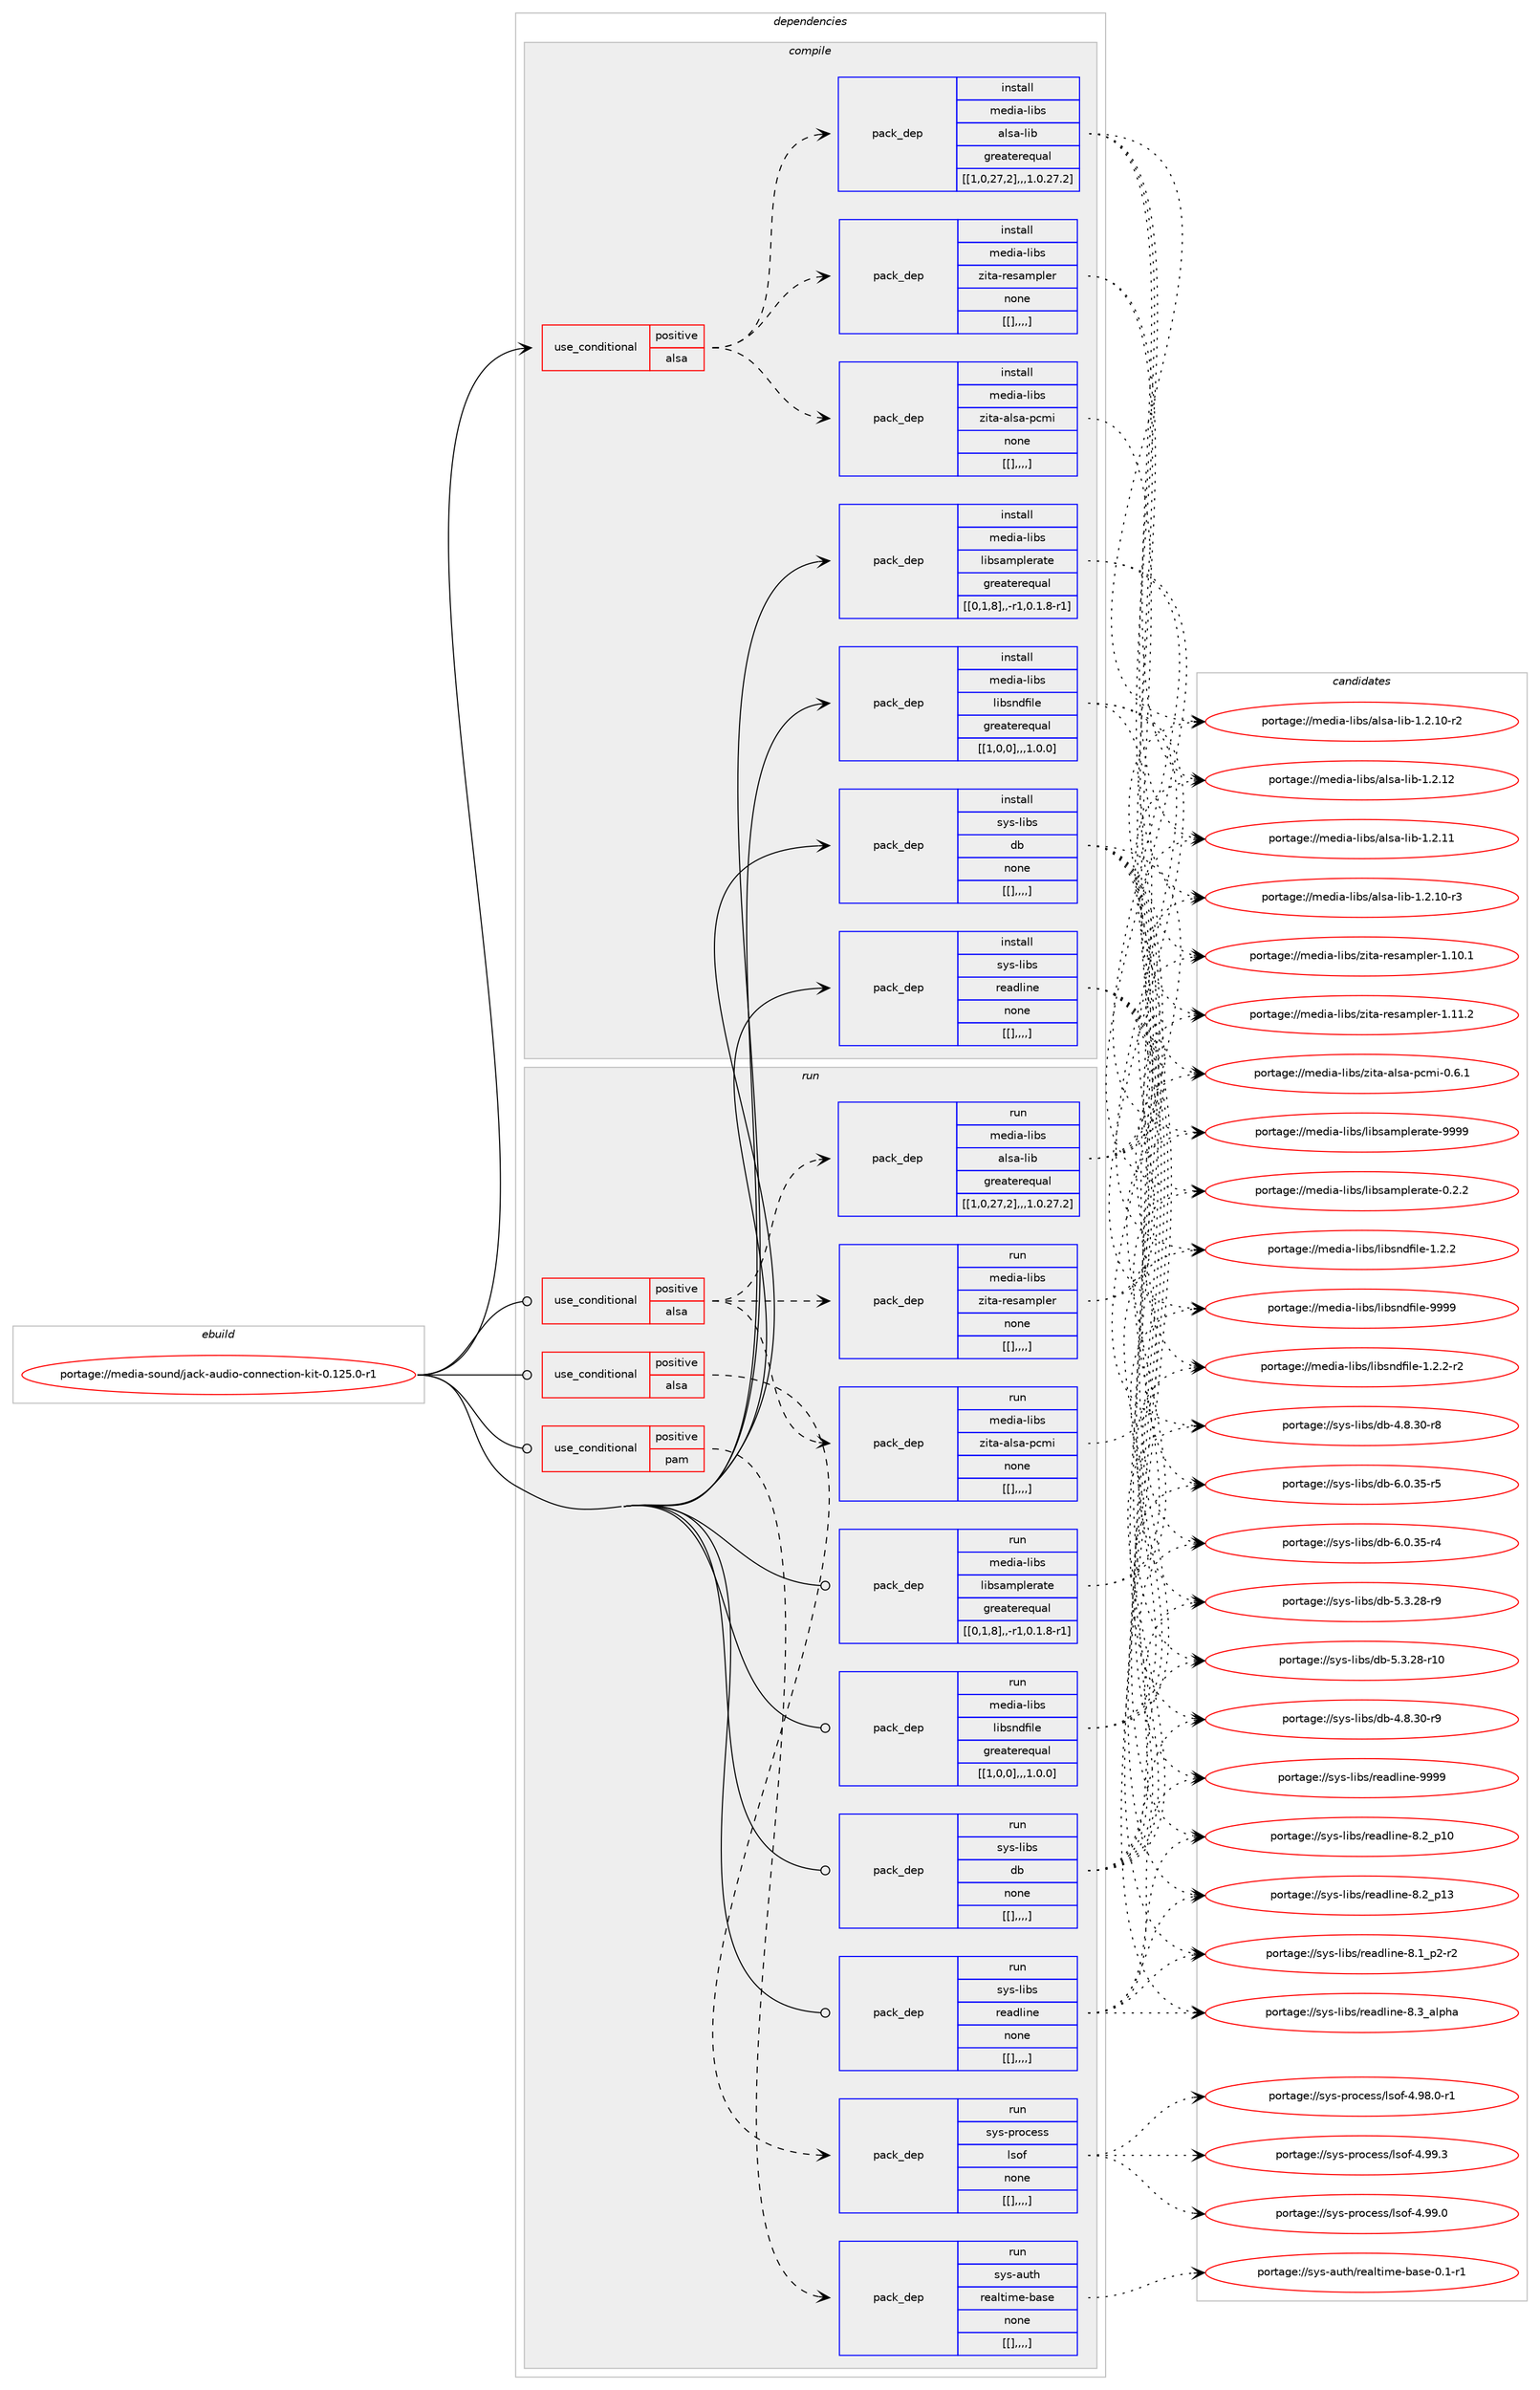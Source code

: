 digraph prolog {

# *************
# Graph options
# *************

newrank=true;
concentrate=true;
compound=true;
graph [rankdir=LR,fontname=Helvetica,fontsize=10,ranksep=1.5];#, ranksep=2.5, nodesep=0.2];
edge  [arrowhead=vee];
node  [fontname=Helvetica,fontsize=10];

# **********
# The ebuild
# **********

subgraph cluster_leftcol {
color=gray;
label=<<i>ebuild</i>>;
id [label="portage://media-sound/jack-audio-connection-kit-0.125.0-r1", color=red, width=4, href="../media-sound/jack-audio-connection-kit-0.125.0-r1.svg"];
}

# ****************
# The dependencies
# ****************

subgraph cluster_midcol {
color=gray;
label=<<i>dependencies</i>>;
subgraph cluster_compile {
fillcolor="#eeeeee";
style=filled;
label=<<i>compile</i>>;
subgraph cond83667 {
dependency326334 [label=<<TABLE BORDER="0" CELLBORDER="1" CELLSPACING="0" CELLPADDING="4"><TR><TD ROWSPAN="3" CELLPADDING="10">use_conditional</TD></TR><TR><TD>positive</TD></TR><TR><TD>alsa</TD></TR></TABLE>>, shape=none, color=red];
subgraph pack240177 {
dependency326335 [label=<<TABLE BORDER="0" CELLBORDER="1" CELLSPACING="0" CELLPADDING="4" WIDTH="220"><TR><TD ROWSPAN="6" CELLPADDING="30">pack_dep</TD></TR><TR><TD WIDTH="110">install</TD></TR><TR><TD>media-libs</TD></TR><TR><TD>alsa-lib</TD></TR><TR><TD>greaterequal</TD></TR><TR><TD>[[1,0,27,2],,,1.0.27.2]</TD></TR></TABLE>>, shape=none, color=blue];
}
dependency326334:e -> dependency326335:w [weight=20,style="dashed",arrowhead="vee"];
subgraph pack240178 {
dependency326336 [label=<<TABLE BORDER="0" CELLBORDER="1" CELLSPACING="0" CELLPADDING="4" WIDTH="220"><TR><TD ROWSPAN="6" CELLPADDING="30">pack_dep</TD></TR><TR><TD WIDTH="110">install</TD></TR><TR><TD>media-libs</TD></TR><TR><TD>zita-resampler</TD></TR><TR><TD>none</TD></TR><TR><TD>[[],,,,]</TD></TR></TABLE>>, shape=none, color=blue];
}
dependency326334:e -> dependency326336:w [weight=20,style="dashed",arrowhead="vee"];
subgraph pack240179 {
dependency326337 [label=<<TABLE BORDER="0" CELLBORDER="1" CELLSPACING="0" CELLPADDING="4" WIDTH="220"><TR><TD ROWSPAN="6" CELLPADDING="30">pack_dep</TD></TR><TR><TD WIDTH="110">install</TD></TR><TR><TD>media-libs</TD></TR><TR><TD>zita-alsa-pcmi</TD></TR><TR><TD>none</TD></TR><TR><TD>[[],,,,]</TD></TR></TABLE>>, shape=none, color=blue];
}
dependency326334:e -> dependency326337:w [weight=20,style="dashed",arrowhead="vee"];
}
id:e -> dependency326334:w [weight=20,style="solid",arrowhead="vee"];
subgraph pack240180 {
dependency326338 [label=<<TABLE BORDER="0" CELLBORDER="1" CELLSPACING="0" CELLPADDING="4" WIDTH="220"><TR><TD ROWSPAN="6" CELLPADDING="30">pack_dep</TD></TR><TR><TD WIDTH="110">install</TD></TR><TR><TD>media-libs</TD></TR><TR><TD>libsamplerate</TD></TR><TR><TD>greaterequal</TD></TR><TR><TD>[[0,1,8],,-r1,0.1.8-r1]</TD></TR></TABLE>>, shape=none, color=blue];
}
id:e -> dependency326338:w [weight=20,style="solid",arrowhead="vee"];
subgraph pack240181 {
dependency326339 [label=<<TABLE BORDER="0" CELLBORDER="1" CELLSPACING="0" CELLPADDING="4" WIDTH="220"><TR><TD ROWSPAN="6" CELLPADDING="30">pack_dep</TD></TR><TR><TD WIDTH="110">install</TD></TR><TR><TD>media-libs</TD></TR><TR><TD>libsndfile</TD></TR><TR><TD>greaterequal</TD></TR><TR><TD>[[1,0,0],,,1.0.0]</TD></TR></TABLE>>, shape=none, color=blue];
}
id:e -> dependency326339:w [weight=20,style="solid",arrowhead="vee"];
subgraph pack240182 {
dependency326340 [label=<<TABLE BORDER="0" CELLBORDER="1" CELLSPACING="0" CELLPADDING="4" WIDTH="220"><TR><TD ROWSPAN="6" CELLPADDING="30">pack_dep</TD></TR><TR><TD WIDTH="110">install</TD></TR><TR><TD>sys-libs</TD></TR><TR><TD>db</TD></TR><TR><TD>none</TD></TR><TR><TD>[[],,,,]</TD></TR></TABLE>>, shape=none, color=blue];
}
id:e -> dependency326340:w [weight=20,style="solid",arrowhead="vee"];
subgraph pack240183 {
dependency326341 [label=<<TABLE BORDER="0" CELLBORDER="1" CELLSPACING="0" CELLPADDING="4" WIDTH="220"><TR><TD ROWSPAN="6" CELLPADDING="30">pack_dep</TD></TR><TR><TD WIDTH="110">install</TD></TR><TR><TD>sys-libs</TD></TR><TR><TD>readline</TD></TR><TR><TD>none</TD></TR><TR><TD>[[],,,,]</TD></TR></TABLE>>, shape=none, color=blue];
}
id:e -> dependency326341:w [weight=20,style="solid",arrowhead="vee"];
}
subgraph cluster_compileandrun {
fillcolor="#eeeeee";
style=filled;
label=<<i>compile and run</i>>;
}
subgraph cluster_run {
fillcolor="#eeeeee";
style=filled;
label=<<i>run</i>>;
subgraph cond83668 {
dependency326342 [label=<<TABLE BORDER="0" CELLBORDER="1" CELLSPACING="0" CELLPADDING="4"><TR><TD ROWSPAN="3" CELLPADDING="10">use_conditional</TD></TR><TR><TD>positive</TD></TR><TR><TD>alsa</TD></TR></TABLE>>, shape=none, color=red];
subgraph pack240184 {
dependency326343 [label=<<TABLE BORDER="0" CELLBORDER="1" CELLSPACING="0" CELLPADDING="4" WIDTH="220"><TR><TD ROWSPAN="6" CELLPADDING="30">pack_dep</TD></TR><TR><TD WIDTH="110">run</TD></TR><TR><TD>media-libs</TD></TR><TR><TD>alsa-lib</TD></TR><TR><TD>greaterequal</TD></TR><TR><TD>[[1,0,27,2],,,1.0.27.2]</TD></TR></TABLE>>, shape=none, color=blue];
}
dependency326342:e -> dependency326343:w [weight=20,style="dashed",arrowhead="vee"];
subgraph pack240185 {
dependency326344 [label=<<TABLE BORDER="0" CELLBORDER="1" CELLSPACING="0" CELLPADDING="4" WIDTH="220"><TR><TD ROWSPAN="6" CELLPADDING="30">pack_dep</TD></TR><TR><TD WIDTH="110">run</TD></TR><TR><TD>media-libs</TD></TR><TR><TD>zita-resampler</TD></TR><TR><TD>none</TD></TR><TR><TD>[[],,,,]</TD></TR></TABLE>>, shape=none, color=blue];
}
dependency326342:e -> dependency326344:w [weight=20,style="dashed",arrowhead="vee"];
subgraph pack240186 {
dependency326345 [label=<<TABLE BORDER="0" CELLBORDER="1" CELLSPACING="0" CELLPADDING="4" WIDTH="220"><TR><TD ROWSPAN="6" CELLPADDING="30">pack_dep</TD></TR><TR><TD WIDTH="110">run</TD></TR><TR><TD>media-libs</TD></TR><TR><TD>zita-alsa-pcmi</TD></TR><TR><TD>none</TD></TR><TR><TD>[[],,,,]</TD></TR></TABLE>>, shape=none, color=blue];
}
dependency326342:e -> dependency326345:w [weight=20,style="dashed",arrowhead="vee"];
}
id:e -> dependency326342:w [weight=20,style="solid",arrowhead="odot"];
subgraph cond83669 {
dependency326346 [label=<<TABLE BORDER="0" CELLBORDER="1" CELLSPACING="0" CELLPADDING="4"><TR><TD ROWSPAN="3" CELLPADDING="10">use_conditional</TD></TR><TR><TD>positive</TD></TR><TR><TD>alsa</TD></TR></TABLE>>, shape=none, color=red];
subgraph pack240187 {
dependency326347 [label=<<TABLE BORDER="0" CELLBORDER="1" CELLSPACING="0" CELLPADDING="4" WIDTH="220"><TR><TD ROWSPAN="6" CELLPADDING="30">pack_dep</TD></TR><TR><TD WIDTH="110">run</TD></TR><TR><TD>sys-process</TD></TR><TR><TD>lsof</TD></TR><TR><TD>none</TD></TR><TR><TD>[[],,,,]</TD></TR></TABLE>>, shape=none, color=blue];
}
dependency326346:e -> dependency326347:w [weight=20,style="dashed",arrowhead="vee"];
}
id:e -> dependency326346:w [weight=20,style="solid",arrowhead="odot"];
subgraph cond83670 {
dependency326348 [label=<<TABLE BORDER="0" CELLBORDER="1" CELLSPACING="0" CELLPADDING="4"><TR><TD ROWSPAN="3" CELLPADDING="10">use_conditional</TD></TR><TR><TD>positive</TD></TR><TR><TD>pam</TD></TR></TABLE>>, shape=none, color=red];
subgraph pack240188 {
dependency326349 [label=<<TABLE BORDER="0" CELLBORDER="1" CELLSPACING="0" CELLPADDING="4" WIDTH="220"><TR><TD ROWSPAN="6" CELLPADDING="30">pack_dep</TD></TR><TR><TD WIDTH="110">run</TD></TR><TR><TD>sys-auth</TD></TR><TR><TD>realtime-base</TD></TR><TR><TD>none</TD></TR><TR><TD>[[],,,,]</TD></TR></TABLE>>, shape=none, color=blue];
}
dependency326348:e -> dependency326349:w [weight=20,style="dashed",arrowhead="vee"];
}
id:e -> dependency326348:w [weight=20,style="solid",arrowhead="odot"];
subgraph pack240189 {
dependency326350 [label=<<TABLE BORDER="0" CELLBORDER="1" CELLSPACING="0" CELLPADDING="4" WIDTH="220"><TR><TD ROWSPAN="6" CELLPADDING="30">pack_dep</TD></TR><TR><TD WIDTH="110">run</TD></TR><TR><TD>media-libs</TD></TR><TR><TD>libsamplerate</TD></TR><TR><TD>greaterequal</TD></TR><TR><TD>[[0,1,8],,-r1,0.1.8-r1]</TD></TR></TABLE>>, shape=none, color=blue];
}
id:e -> dependency326350:w [weight=20,style="solid",arrowhead="odot"];
subgraph pack240190 {
dependency326351 [label=<<TABLE BORDER="0" CELLBORDER="1" CELLSPACING="0" CELLPADDING="4" WIDTH="220"><TR><TD ROWSPAN="6" CELLPADDING="30">pack_dep</TD></TR><TR><TD WIDTH="110">run</TD></TR><TR><TD>media-libs</TD></TR><TR><TD>libsndfile</TD></TR><TR><TD>greaterequal</TD></TR><TR><TD>[[1,0,0],,,1.0.0]</TD></TR></TABLE>>, shape=none, color=blue];
}
id:e -> dependency326351:w [weight=20,style="solid",arrowhead="odot"];
subgraph pack240191 {
dependency326352 [label=<<TABLE BORDER="0" CELLBORDER="1" CELLSPACING="0" CELLPADDING="4" WIDTH="220"><TR><TD ROWSPAN="6" CELLPADDING="30">pack_dep</TD></TR><TR><TD WIDTH="110">run</TD></TR><TR><TD>sys-libs</TD></TR><TR><TD>db</TD></TR><TR><TD>none</TD></TR><TR><TD>[[],,,,]</TD></TR></TABLE>>, shape=none, color=blue];
}
id:e -> dependency326352:w [weight=20,style="solid",arrowhead="odot"];
subgraph pack240192 {
dependency326353 [label=<<TABLE BORDER="0" CELLBORDER="1" CELLSPACING="0" CELLPADDING="4" WIDTH="220"><TR><TD ROWSPAN="6" CELLPADDING="30">pack_dep</TD></TR><TR><TD WIDTH="110">run</TD></TR><TR><TD>sys-libs</TD></TR><TR><TD>readline</TD></TR><TR><TD>none</TD></TR><TR><TD>[[],,,,]</TD></TR></TABLE>>, shape=none, color=blue];
}
id:e -> dependency326353:w [weight=20,style="solid",arrowhead="odot"];
}
}

# **************
# The candidates
# **************

subgraph cluster_choices {
rank=same;
color=gray;
label=<<i>candidates</i>>;

subgraph choice240177 {
color=black;
nodesep=1;
choice109101100105974510810598115479710811597451081059845494650464950 [label="portage://media-libs/alsa-lib-1.2.12", color=red, width=4,href="../media-libs/alsa-lib-1.2.12.svg"];
choice109101100105974510810598115479710811597451081059845494650464949 [label="portage://media-libs/alsa-lib-1.2.11", color=red, width=4,href="../media-libs/alsa-lib-1.2.11.svg"];
choice1091011001059745108105981154797108115974510810598454946504649484511451 [label="portage://media-libs/alsa-lib-1.2.10-r3", color=red, width=4,href="../media-libs/alsa-lib-1.2.10-r3.svg"];
choice1091011001059745108105981154797108115974510810598454946504649484511450 [label="portage://media-libs/alsa-lib-1.2.10-r2", color=red, width=4,href="../media-libs/alsa-lib-1.2.10-r2.svg"];
dependency326335:e -> choice109101100105974510810598115479710811597451081059845494650464950:w [style=dotted,weight="100"];
dependency326335:e -> choice109101100105974510810598115479710811597451081059845494650464949:w [style=dotted,weight="100"];
dependency326335:e -> choice1091011001059745108105981154797108115974510810598454946504649484511451:w [style=dotted,weight="100"];
dependency326335:e -> choice1091011001059745108105981154797108115974510810598454946504649484511450:w [style=dotted,weight="100"];
}
subgraph choice240178 {
color=black;
nodesep=1;
choice1091011001059745108105981154712210511697451141011159710911210810111445494649494650 [label="portage://media-libs/zita-resampler-1.11.2", color=red, width=4,href="../media-libs/zita-resampler-1.11.2.svg"];
choice1091011001059745108105981154712210511697451141011159710911210810111445494649484649 [label="portage://media-libs/zita-resampler-1.10.1", color=red, width=4,href="../media-libs/zita-resampler-1.10.1.svg"];
dependency326336:e -> choice1091011001059745108105981154712210511697451141011159710911210810111445494649494650:w [style=dotted,weight="100"];
dependency326336:e -> choice1091011001059745108105981154712210511697451141011159710911210810111445494649484649:w [style=dotted,weight="100"];
}
subgraph choice240179 {
color=black;
nodesep=1;
choice10910110010597451081059811547122105116974597108115974511299109105454846544649 [label="portage://media-libs/zita-alsa-pcmi-0.6.1", color=red, width=4,href="../media-libs/zita-alsa-pcmi-0.6.1.svg"];
dependency326337:e -> choice10910110010597451081059811547122105116974597108115974511299109105454846544649:w [style=dotted,weight="100"];
}
subgraph choice240180 {
color=black;
nodesep=1;
choice109101100105974510810598115471081059811597109112108101114971161014557575757 [label="portage://media-libs/libsamplerate-9999", color=red, width=4,href="../media-libs/libsamplerate-9999.svg"];
choice10910110010597451081059811547108105981159710911210810111497116101454846504650 [label="portage://media-libs/libsamplerate-0.2.2", color=red, width=4,href="../media-libs/libsamplerate-0.2.2.svg"];
dependency326338:e -> choice109101100105974510810598115471081059811597109112108101114971161014557575757:w [style=dotted,weight="100"];
dependency326338:e -> choice10910110010597451081059811547108105981159710911210810111497116101454846504650:w [style=dotted,weight="100"];
}
subgraph choice240181 {
color=black;
nodesep=1;
choice10910110010597451081059811547108105981151101001021051081014557575757 [label="portage://media-libs/libsndfile-9999", color=red, width=4,href="../media-libs/libsndfile-9999.svg"];
choice10910110010597451081059811547108105981151101001021051081014549465046504511450 [label="portage://media-libs/libsndfile-1.2.2-r2", color=red, width=4,href="../media-libs/libsndfile-1.2.2-r2.svg"];
choice1091011001059745108105981154710810598115110100102105108101454946504650 [label="portage://media-libs/libsndfile-1.2.2", color=red, width=4,href="../media-libs/libsndfile-1.2.2.svg"];
dependency326339:e -> choice10910110010597451081059811547108105981151101001021051081014557575757:w [style=dotted,weight="100"];
dependency326339:e -> choice10910110010597451081059811547108105981151101001021051081014549465046504511450:w [style=dotted,weight="100"];
dependency326339:e -> choice1091011001059745108105981154710810598115110100102105108101454946504650:w [style=dotted,weight="100"];
}
subgraph choice240182 {
color=black;
nodesep=1;
choice11512111545108105981154710098455446484651534511453 [label="portage://sys-libs/db-6.0.35-r5", color=red, width=4,href="../sys-libs/db-6.0.35-r5.svg"];
choice11512111545108105981154710098455446484651534511452 [label="portage://sys-libs/db-6.0.35-r4", color=red, width=4,href="../sys-libs/db-6.0.35-r4.svg"];
choice11512111545108105981154710098455346514650564511457 [label="portage://sys-libs/db-5.3.28-r9", color=red, width=4,href="../sys-libs/db-5.3.28-r9.svg"];
choice1151211154510810598115471009845534651465056451144948 [label="portage://sys-libs/db-5.3.28-r10", color=red, width=4,href="../sys-libs/db-5.3.28-r10.svg"];
choice11512111545108105981154710098455246564651484511457 [label="portage://sys-libs/db-4.8.30-r9", color=red, width=4,href="../sys-libs/db-4.8.30-r9.svg"];
choice11512111545108105981154710098455246564651484511456 [label="portage://sys-libs/db-4.8.30-r8", color=red, width=4,href="../sys-libs/db-4.8.30-r8.svg"];
dependency326340:e -> choice11512111545108105981154710098455446484651534511453:w [style=dotted,weight="100"];
dependency326340:e -> choice11512111545108105981154710098455446484651534511452:w [style=dotted,weight="100"];
dependency326340:e -> choice11512111545108105981154710098455346514650564511457:w [style=dotted,weight="100"];
dependency326340:e -> choice1151211154510810598115471009845534651465056451144948:w [style=dotted,weight="100"];
dependency326340:e -> choice11512111545108105981154710098455246564651484511457:w [style=dotted,weight="100"];
dependency326340:e -> choice11512111545108105981154710098455246564651484511456:w [style=dotted,weight="100"];
}
subgraph choice240183 {
color=black;
nodesep=1;
choice115121115451081059811547114101971001081051101014557575757 [label="portage://sys-libs/readline-9999", color=red, width=4,href="../sys-libs/readline-9999.svg"];
choice1151211154510810598115471141019710010810511010145564651959710811210497 [label="portage://sys-libs/readline-8.3_alpha", color=red, width=4,href="../sys-libs/readline-8.3_alpha.svg"];
choice1151211154510810598115471141019710010810511010145564650951124951 [label="portage://sys-libs/readline-8.2_p13", color=red, width=4,href="../sys-libs/readline-8.2_p13.svg"];
choice1151211154510810598115471141019710010810511010145564650951124948 [label="portage://sys-libs/readline-8.2_p10", color=red, width=4,href="../sys-libs/readline-8.2_p10.svg"];
choice115121115451081059811547114101971001081051101014556464995112504511450 [label="portage://sys-libs/readline-8.1_p2-r2", color=red, width=4,href="../sys-libs/readline-8.1_p2-r2.svg"];
dependency326341:e -> choice115121115451081059811547114101971001081051101014557575757:w [style=dotted,weight="100"];
dependency326341:e -> choice1151211154510810598115471141019710010810511010145564651959710811210497:w [style=dotted,weight="100"];
dependency326341:e -> choice1151211154510810598115471141019710010810511010145564650951124951:w [style=dotted,weight="100"];
dependency326341:e -> choice1151211154510810598115471141019710010810511010145564650951124948:w [style=dotted,weight="100"];
dependency326341:e -> choice115121115451081059811547114101971001081051101014556464995112504511450:w [style=dotted,weight="100"];
}
subgraph choice240184 {
color=black;
nodesep=1;
choice109101100105974510810598115479710811597451081059845494650464950 [label="portage://media-libs/alsa-lib-1.2.12", color=red, width=4,href="../media-libs/alsa-lib-1.2.12.svg"];
choice109101100105974510810598115479710811597451081059845494650464949 [label="portage://media-libs/alsa-lib-1.2.11", color=red, width=4,href="../media-libs/alsa-lib-1.2.11.svg"];
choice1091011001059745108105981154797108115974510810598454946504649484511451 [label="portage://media-libs/alsa-lib-1.2.10-r3", color=red, width=4,href="../media-libs/alsa-lib-1.2.10-r3.svg"];
choice1091011001059745108105981154797108115974510810598454946504649484511450 [label="portage://media-libs/alsa-lib-1.2.10-r2", color=red, width=4,href="../media-libs/alsa-lib-1.2.10-r2.svg"];
dependency326343:e -> choice109101100105974510810598115479710811597451081059845494650464950:w [style=dotted,weight="100"];
dependency326343:e -> choice109101100105974510810598115479710811597451081059845494650464949:w [style=dotted,weight="100"];
dependency326343:e -> choice1091011001059745108105981154797108115974510810598454946504649484511451:w [style=dotted,weight="100"];
dependency326343:e -> choice1091011001059745108105981154797108115974510810598454946504649484511450:w [style=dotted,weight="100"];
}
subgraph choice240185 {
color=black;
nodesep=1;
choice1091011001059745108105981154712210511697451141011159710911210810111445494649494650 [label="portage://media-libs/zita-resampler-1.11.2", color=red, width=4,href="../media-libs/zita-resampler-1.11.2.svg"];
choice1091011001059745108105981154712210511697451141011159710911210810111445494649484649 [label="portage://media-libs/zita-resampler-1.10.1", color=red, width=4,href="../media-libs/zita-resampler-1.10.1.svg"];
dependency326344:e -> choice1091011001059745108105981154712210511697451141011159710911210810111445494649494650:w [style=dotted,weight="100"];
dependency326344:e -> choice1091011001059745108105981154712210511697451141011159710911210810111445494649484649:w [style=dotted,weight="100"];
}
subgraph choice240186 {
color=black;
nodesep=1;
choice10910110010597451081059811547122105116974597108115974511299109105454846544649 [label="portage://media-libs/zita-alsa-pcmi-0.6.1", color=red, width=4,href="../media-libs/zita-alsa-pcmi-0.6.1.svg"];
dependency326345:e -> choice10910110010597451081059811547122105116974597108115974511299109105454846544649:w [style=dotted,weight="100"];
}
subgraph choice240187 {
color=black;
nodesep=1;
choice11512111545112114111991011151154710811511110245524657574651 [label="portage://sys-process/lsof-4.99.3", color=red, width=4,href="../sys-process/lsof-4.99.3.svg"];
choice11512111545112114111991011151154710811511110245524657574648 [label="portage://sys-process/lsof-4.99.0", color=red, width=4,href="../sys-process/lsof-4.99.0.svg"];
choice115121115451121141119910111511547108115111102455246575646484511449 [label="portage://sys-process/lsof-4.98.0-r1", color=red, width=4,href="../sys-process/lsof-4.98.0-r1.svg"];
dependency326347:e -> choice11512111545112114111991011151154710811511110245524657574651:w [style=dotted,weight="100"];
dependency326347:e -> choice11512111545112114111991011151154710811511110245524657574648:w [style=dotted,weight="100"];
dependency326347:e -> choice115121115451121141119910111511547108115111102455246575646484511449:w [style=dotted,weight="100"];
}
subgraph choice240188 {
color=black;
nodesep=1;
choice11512111545971171161044711410197108116105109101459897115101454846494511449 [label="portage://sys-auth/realtime-base-0.1-r1", color=red, width=4,href="../sys-auth/realtime-base-0.1-r1.svg"];
dependency326349:e -> choice11512111545971171161044711410197108116105109101459897115101454846494511449:w [style=dotted,weight="100"];
}
subgraph choice240189 {
color=black;
nodesep=1;
choice109101100105974510810598115471081059811597109112108101114971161014557575757 [label="portage://media-libs/libsamplerate-9999", color=red, width=4,href="../media-libs/libsamplerate-9999.svg"];
choice10910110010597451081059811547108105981159710911210810111497116101454846504650 [label="portage://media-libs/libsamplerate-0.2.2", color=red, width=4,href="../media-libs/libsamplerate-0.2.2.svg"];
dependency326350:e -> choice109101100105974510810598115471081059811597109112108101114971161014557575757:w [style=dotted,weight="100"];
dependency326350:e -> choice10910110010597451081059811547108105981159710911210810111497116101454846504650:w [style=dotted,weight="100"];
}
subgraph choice240190 {
color=black;
nodesep=1;
choice10910110010597451081059811547108105981151101001021051081014557575757 [label="portage://media-libs/libsndfile-9999", color=red, width=4,href="../media-libs/libsndfile-9999.svg"];
choice10910110010597451081059811547108105981151101001021051081014549465046504511450 [label="portage://media-libs/libsndfile-1.2.2-r2", color=red, width=4,href="../media-libs/libsndfile-1.2.2-r2.svg"];
choice1091011001059745108105981154710810598115110100102105108101454946504650 [label="portage://media-libs/libsndfile-1.2.2", color=red, width=4,href="../media-libs/libsndfile-1.2.2.svg"];
dependency326351:e -> choice10910110010597451081059811547108105981151101001021051081014557575757:w [style=dotted,weight="100"];
dependency326351:e -> choice10910110010597451081059811547108105981151101001021051081014549465046504511450:w [style=dotted,weight="100"];
dependency326351:e -> choice1091011001059745108105981154710810598115110100102105108101454946504650:w [style=dotted,weight="100"];
}
subgraph choice240191 {
color=black;
nodesep=1;
choice11512111545108105981154710098455446484651534511453 [label="portage://sys-libs/db-6.0.35-r5", color=red, width=4,href="../sys-libs/db-6.0.35-r5.svg"];
choice11512111545108105981154710098455446484651534511452 [label="portage://sys-libs/db-6.0.35-r4", color=red, width=4,href="../sys-libs/db-6.0.35-r4.svg"];
choice11512111545108105981154710098455346514650564511457 [label="portage://sys-libs/db-5.3.28-r9", color=red, width=4,href="../sys-libs/db-5.3.28-r9.svg"];
choice1151211154510810598115471009845534651465056451144948 [label="portage://sys-libs/db-5.3.28-r10", color=red, width=4,href="../sys-libs/db-5.3.28-r10.svg"];
choice11512111545108105981154710098455246564651484511457 [label="portage://sys-libs/db-4.8.30-r9", color=red, width=4,href="../sys-libs/db-4.8.30-r9.svg"];
choice11512111545108105981154710098455246564651484511456 [label="portage://sys-libs/db-4.8.30-r8", color=red, width=4,href="../sys-libs/db-4.8.30-r8.svg"];
dependency326352:e -> choice11512111545108105981154710098455446484651534511453:w [style=dotted,weight="100"];
dependency326352:e -> choice11512111545108105981154710098455446484651534511452:w [style=dotted,weight="100"];
dependency326352:e -> choice11512111545108105981154710098455346514650564511457:w [style=dotted,weight="100"];
dependency326352:e -> choice1151211154510810598115471009845534651465056451144948:w [style=dotted,weight="100"];
dependency326352:e -> choice11512111545108105981154710098455246564651484511457:w [style=dotted,weight="100"];
dependency326352:e -> choice11512111545108105981154710098455246564651484511456:w [style=dotted,weight="100"];
}
subgraph choice240192 {
color=black;
nodesep=1;
choice115121115451081059811547114101971001081051101014557575757 [label="portage://sys-libs/readline-9999", color=red, width=4,href="../sys-libs/readline-9999.svg"];
choice1151211154510810598115471141019710010810511010145564651959710811210497 [label="portage://sys-libs/readline-8.3_alpha", color=red, width=4,href="../sys-libs/readline-8.3_alpha.svg"];
choice1151211154510810598115471141019710010810511010145564650951124951 [label="portage://sys-libs/readline-8.2_p13", color=red, width=4,href="../sys-libs/readline-8.2_p13.svg"];
choice1151211154510810598115471141019710010810511010145564650951124948 [label="portage://sys-libs/readline-8.2_p10", color=red, width=4,href="../sys-libs/readline-8.2_p10.svg"];
choice115121115451081059811547114101971001081051101014556464995112504511450 [label="portage://sys-libs/readline-8.1_p2-r2", color=red, width=4,href="../sys-libs/readline-8.1_p2-r2.svg"];
dependency326353:e -> choice115121115451081059811547114101971001081051101014557575757:w [style=dotted,weight="100"];
dependency326353:e -> choice1151211154510810598115471141019710010810511010145564651959710811210497:w [style=dotted,weight="100"];
dependency326353:e -> choice1151211154510810598115471141019710010810511010145564650951124951:w [style=dotted,weight="100"];
dependency326353:e -> choice1151211154510810598115471141019710010810511010145564650951124948:w [style=dotted,weight="100"];
dependency326353:e -> choice115121115451081059811547114101971001081051101014556464995112504511450:w [style=dotted,weight="100"];
}
}

}
